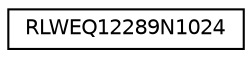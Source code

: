 digraph "Graphical Class Hierarchy"
{
 // LATEX_PDF_SIZE
  edge [fontname="Helvetica",fontsize="10",labelfontname="Helvetica",labelfontsize="10"];
  node [fontname="Helvetica",fontsize="10",shape=record];
  rankdir="LR";
  Node0 [label="RLWEQ12289N1024",height=0.2,width=0.4,color="black", fillcolor="white", style="filled",URL="$class_r_l_w_e_q12289_n1024.html",tooltip="The NewHope FFT using a modulus of 12289 with 1024 coefficients"];
}
